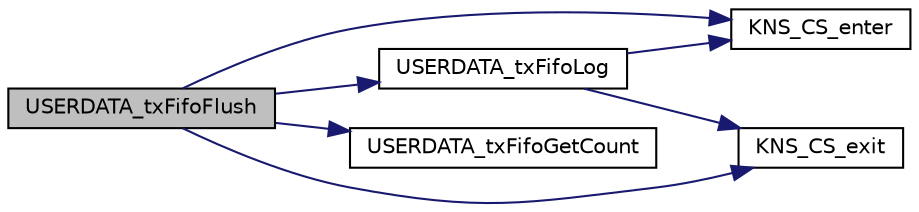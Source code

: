 digraph "USERDATA_txFifoFlush"
{
 // INTERACTIVE_SVG=YES
 // LATEX_PDF_SIZE
  edge [fontname="Helvetica",fontsize="10",labelfontname="Helvetica",labelfontsize="10"];
  node [fontname="Helvetica",fontsize="10",shape=record];
  rankdir="LR";
  Node1 [label="USERDATA_txFifoFlush",height=0.2,width=0.4,color="black", fillcolor="grey75", style="filled", fontcolor="black",tooltip="flush TX fifo"];
  Node1 -> Node2 [color="midnightblue",fontsize="10",style="solid",fontname="Helvetica"];
  Node2 [label="KNS_CS_enter",height=0.2,width=0.4,color="black", fillcolor="white", style="filled",URL="$d9/d2f/group___k_i_n_e_i_s___s_w___c_o_n_f.html#ga858c122b744e5d185b5abac307aae807",tooltip="Enter critical section."];
  Node1 -> Node3 [color="midnightblue",fontsize="10",style="solid",fontname="Helvetica"];
  Node3 [label="KNS_CS_exit",height=0.2,width=0.4,color="black", fillcolor="white", style="filled",URL="$d9/d2f/group___k_i_n_e_i_s___s_w___c_o_n_f.html#ga58b477bfcd987dcd7b733b98ab692fdc",tooltip="Exit critical section."];
  Node1 -> Node4 [color="midnightblue",fontsize="10",style="solid",fontname="Helvetica"];
  Node4 [label="USERDATA_txFifoGetCount",height=0.2,width=0.4,color="black", fillcolor="white", style="filled",URL="$db/d4f/group___u_s_e_r___d_a_t_a.html#ga7c272898faf1448391a80b578d9acf45",tooltip="count number of elements in TX fifo"];
  Node1 -> Node5 [color="midnightblue",fontsize="10",style="solid",fontname="Helvetica"];
  Node5 [label="USERDATA_txFifoLog",height=0.2,width=0.4,color="black", fillcolor="white", style="filled",URL="$db/d4f/group___u_s_e_r___d_a_t_a.html#gafba02bd8b2e6ebad0b2f38b72e40ec21",tooltip="Log content of the TX fifo."];
  Node5 -> Node2 [color="midnightblue",fontsize="10",style="solid",fontname="Helvetica"];
  Node5 -> Node3 [color="midnightblue",fontsize="10",style="solid",fontname="Helvetica"];
}
